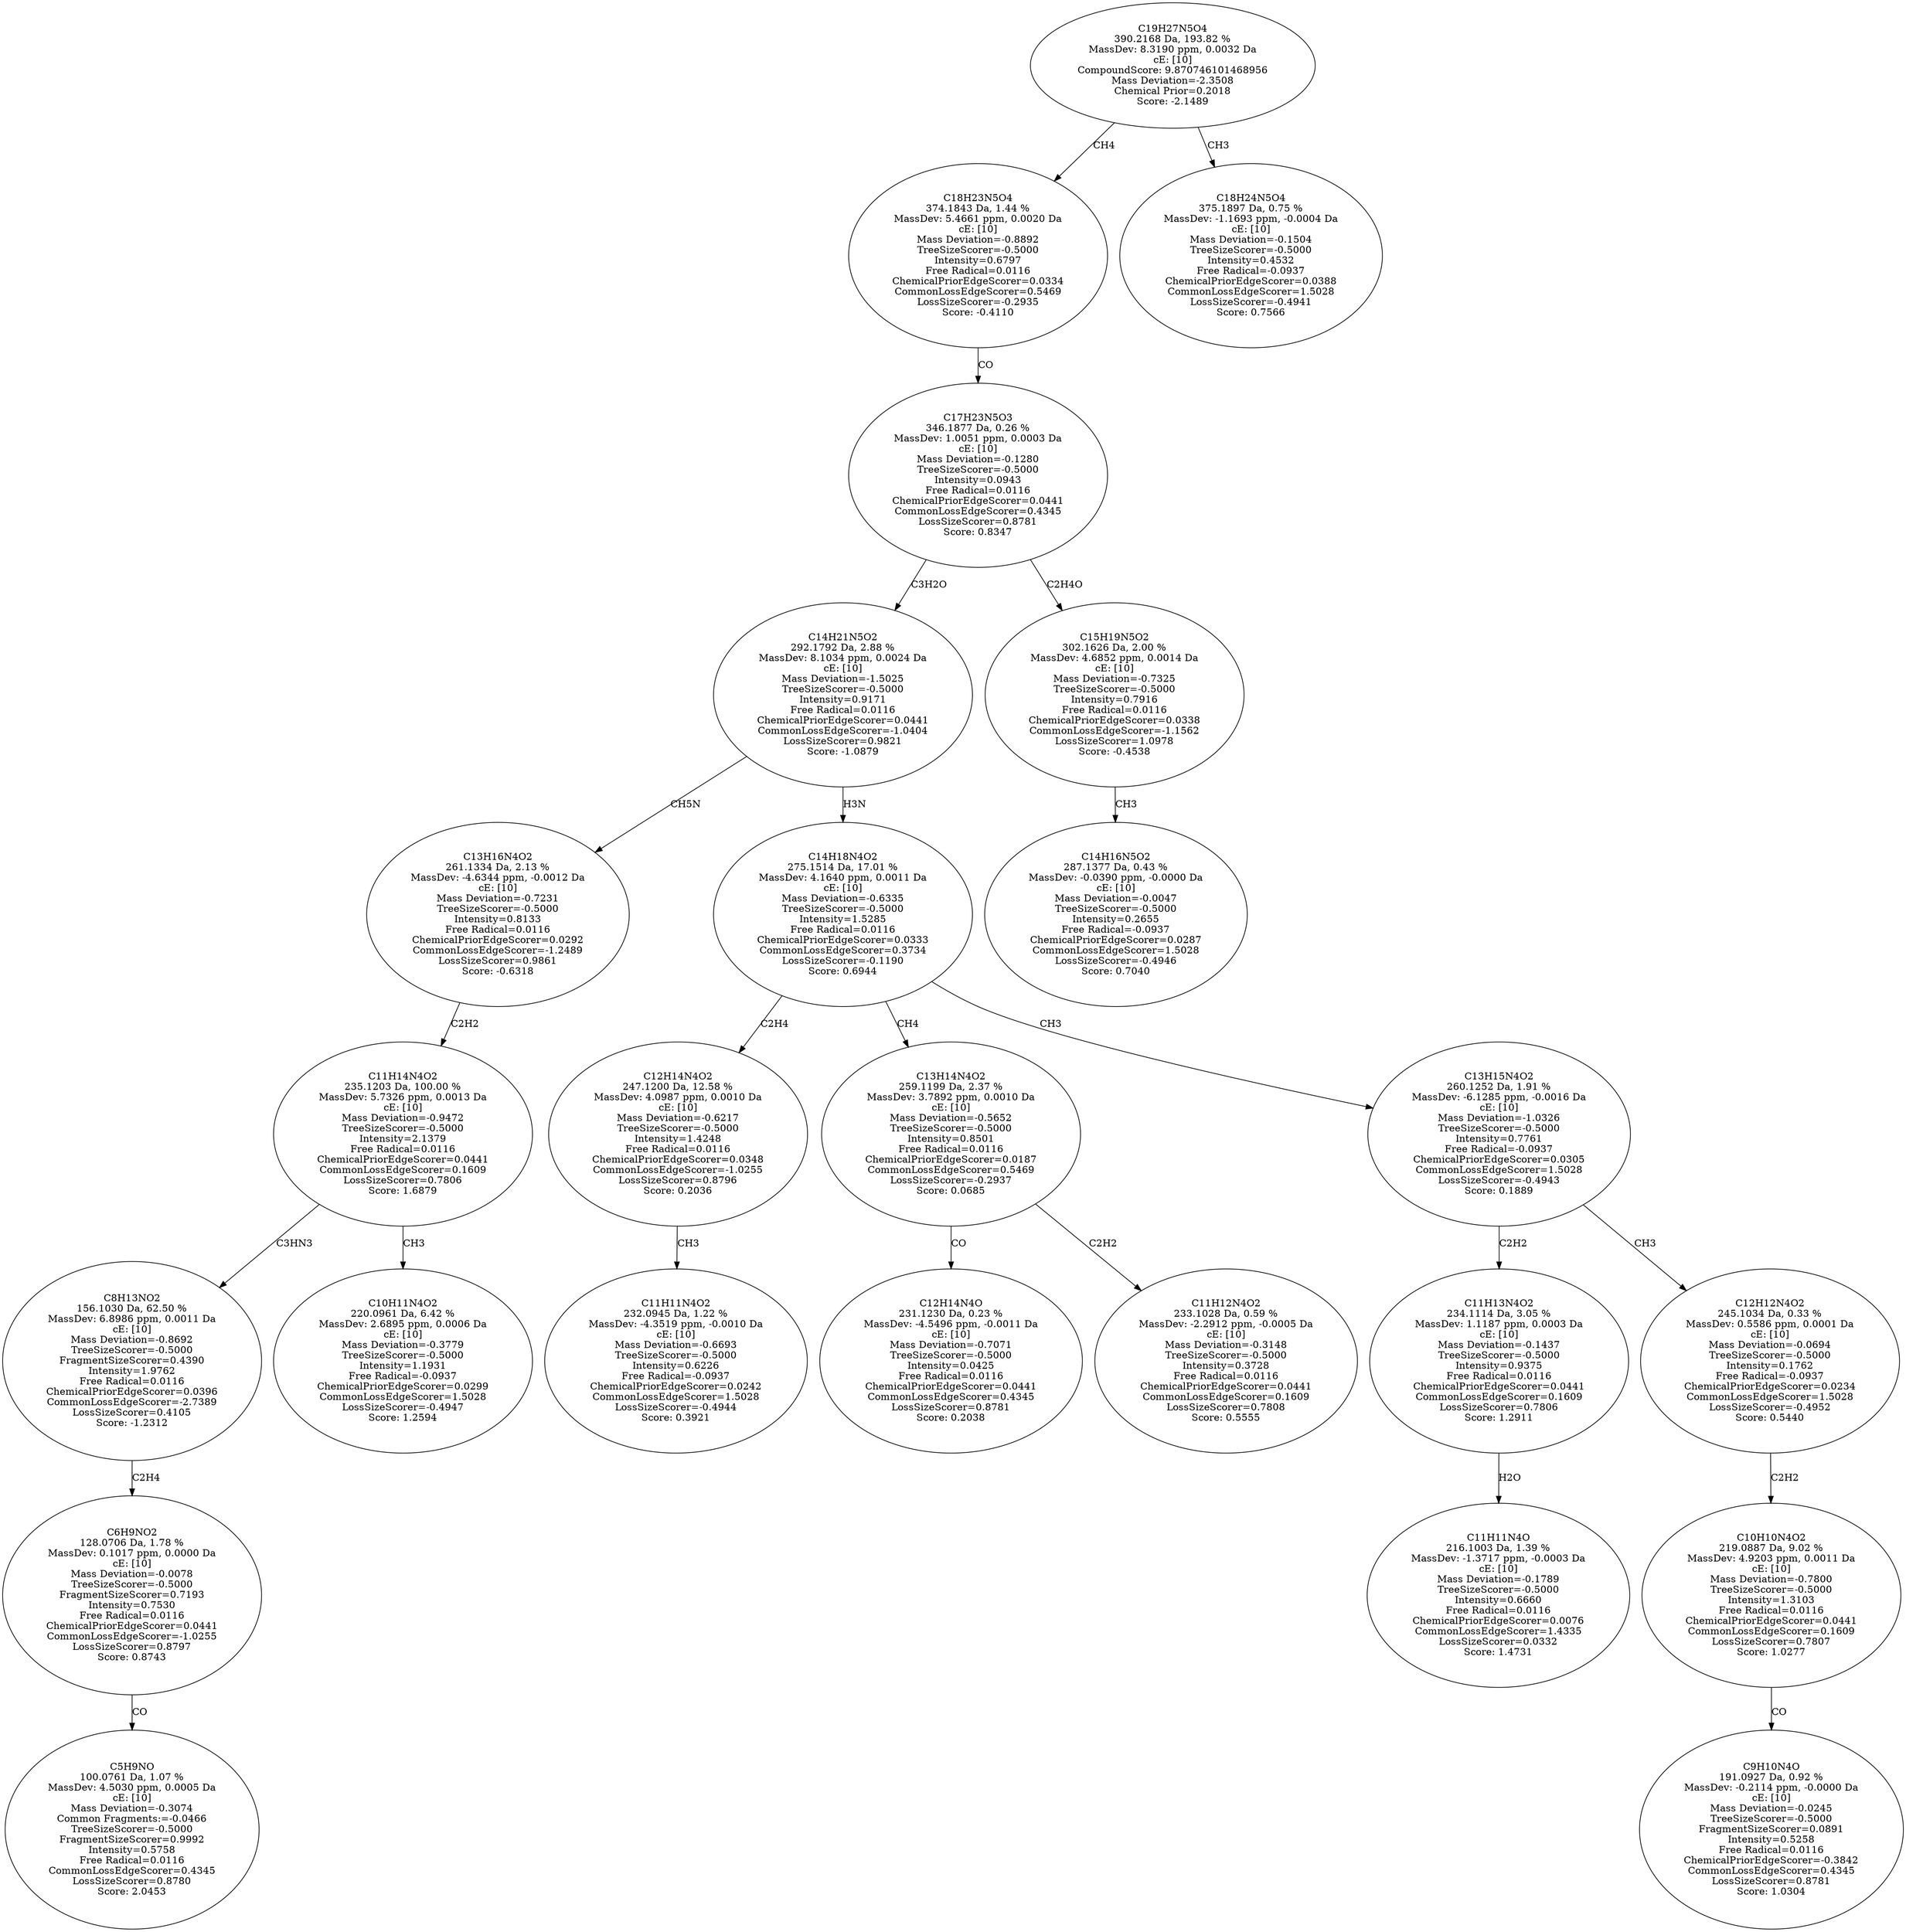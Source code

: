strict digraph {
v1 [label="C5H9NO\n100.0761 Da, 1.07 %\nMassDev: 4.5030 ppm, 0.0005 Da\ncE: [10]\nMass Deviation=-0.3074\nCommon Fragments:=-0.0466\nTreeSizeScorer=-0.5000\nFragmentSizeScorer=0.9992\nIntensity=0.5758\nFree Radical=0.0116\nCommonLossEdgeScorer=0.4345\nLossSizeScorer=0.8780\nScore: 2.0453"];
v2 [label="C6H9NO2\n128.0706 Da, 1.78 %\nMassDev: 0.1017 ppm, 0.0000 Da\ncE: [10]\nMass Deviation=-0.0078\nTreeSizeScorer=-0.5000\nFragmentSizeScorer=0.7193\nIntensity=0.7530\nFree Radical=0.0116\nChemicalPriorEdgeScorer=0.0441\nCommonLossEdgeScorer=-1.0255\nLossSizeScorer=0.8797\nScore: 0.8743"];
v3 [label="C8H13NO2\n156.1030 Da, 62.50 %\nMassDev: 6.8986 ppm, 0.0011 Da\ncE: [10]\nMass Deviation=-0.8692\nTreeSizeScorer=-0.5000\nFragmentSizeScorer=0.4390\nIntensity=1.9762\nFree Radical=0.0116\nChemicalPriorEdgeScorer=0.0396\nCommonLossEdgeScorer=-2.7389\nLossSizeScorer=0.4105\nScore: -1.2312"];
v4 [label="C10H11N4O2\n220.0961 Da, 6.42 %\nMassDev: 2.6895 ppm, 0.0006 Da\ncE: [10]\nMass Deviation=-0.3779\nTreeSizeScorer=-0.5000\nIntensity=1.1931\nFree Radical=-0.0937\nChemicalPriorEdgeScorer=0.0299\nCommonLossEdgeScorer=1.5028\nLossSizeScorer=-0.4947\nScore: 1.2594"];
v5 [label="C11H14N4O2\n235.1203 Da, 100.00 %\nMassDev: 5.7326 ppm, 0.0013 Da\ncE: [10]\nMass Deviation=-0.9472\nTreeSizeScorer=-0.5000\nIntensity=2.1379\nFree Radical=0.0116\nChemicalPriorEdgeScorer=0.0441\nCommonLossEdgeScorer=0.1609\nLossSizeScorer=0.7806\nScore: 1.6879"];
v6 [label="C13H16N4O2\n261.1334 Da, 2.13 %\nMassDev: -4.6344 ppm, -0.0012 Da\ncE: [10]\nMass Deviation=-0.7231\nTreeSizeScorer=-0.5000\nIntensity=0.8133\nFree Radical=0.0116\nChemicalPriorEdgeScorer=0.0292\nCommonLossEdgeScorer=-1.2489\nLossSizeScorer=0.9861\nScore: -0.6318"];
v7 [label="C11H11N4O2\n232.0945 Da, 1.22 %\nMassDev: -4.3519 ppm, -0.0010 Da\ncE: [10]\nMass Deviation=-0.6693\nTreeSizeScorer=-0.5000\nIntensity=0.6226\nFree Radical=-0.0937\nChemicalPriorEdgeScorer=0.0242\nCommonLossEdgeScorer=1.5028\nLossSizeScorer=-0.4944\nScore: 0.3921"];
v8 [label="C12H14N4O2\n247.1200 Da, 12.58 %\nMassDev: 4.0987 ppm, 0.0010 Da\ncE: [10]\nMass Deviation=-0.6217\nTreeSizeScorer=-0.5000\nIntensity=1.4248\nFree Radical=0.0116\nChemicalPriorEdgeScorer=0.0348\nCommonLossEdgeScorer=-1.0255\nLossSizeScorer=0.8796\nScore: 0.2036"];
v9 [label="C12H14N4O\n231.1230 Da, 0.23 %\nMassDev: -4.5496 ppm, -0.0011 Da\ncE: [10]\nMass Deviation=-0.7071\nTreeSizeScorer=-0.5000\nIntensity=0.0425\nFree Radical=0.0116\nChemicalPriorEdgeScorer=0.0441\nCommonLossEdgeScorer=0.4345\nLossSizeScorer=0.8781\nScore: 0.2038"];
v10 [label="C11H12N4O2\n233.1028 Da, 0.59 %\nMassDev: -2.2912 ppm, -0.0005 Da\ncE: [10]\nMass Deviation=-0.3148\nTreeSizeScorer=-0.5000\nIntensity=0.3728\nFree Radical=0.0116\nChemicalPriorEdgeScorer=0.0441\nCommonLossEdgeScorer=0.1609\nLossSizeScorer=0.7808\nScore: 0.5555"];
v11 [label="C13H14N4O2\n259.1199 Da, 2.37 %\nMassDev: 3.7892 ppm, 0.0010 Da\ncE: [10]\nMass Deviation=-0.5652\nTreeSizeScorer=-0.5000\nIntensity=0.8501\nFree Radical=0.0116\nChemicalPriorEdgeScorer=0.0187\nCommonLossEdgeScorer=0.5469\nLossSizeScorer=-0.2937\nScore: 0.0685"];
v12 [label="C11H11N4O\n216.1003 Da, 1.39 %\nMassDev: -1.3717 ppm, -0.0003 Da\ncE: [10]\nMass Deviation=-0.1789\nTreeSizeScorer=-0.5000\nIntensity=0.6660\nFree Radical=0.0116\nChemicalPriorEdgeScorer=0.0076\nCommonLossEdgeScorer=1.4335\nLossSizeScorer=0.0332\nScore: 1.4731"];
v13 [label="C11H13N4O2\n234.1114 Da, 3.05 %\nMassDev: 1.1187 ppm, 0.0003 Da\ncE: [10]\nMass Deviation=-0.1437\nTreeSizeScorer=-0.5000\nIntensity=0.9375\nFree Radical=0.0116\nChemicalPriorEdgeScorer=0.0441\nCommonLossEdgeScorer=0.1609\nLossSizeScorer=0.7806\nScore: 1.2911"];
v14 [label="C9H10N4O\n191.0927 Da, 0.92 %\nMassDev: -0.2114 ppm, -0.0000 Da\ncE: [10]\nMass Deviation=-0.0245\nTreeSizeScorer=-0.5000\nFragmentSizeScorer=0.0891\nIntensity=0.5258\nFree Radical=0.0116\nChemicalPriorEdgeScorer=-0.3842\nCommonLossEdgeScorer=0.4345\nLossSizeScorer=0.8781\nScore: 1.0304"];
v15 [label="C10H10N4O2\n219.0887 Da, 9.02 %\nMassDev: 4.9203 ppm, 0.0011 Da\ncE: [10]\nMass Deviation=-0.7800\nTreeSizeScorer=-0.5000\nIntensity=1.3103\nFree Radical=0.0116\nChemicalPriorEdgeScorer=0.0441\nCommonLossEdgeScorer=0.1609\nLossSizeScorer=0.7807\nScore: 1.0277"];
v16 [label="C12H12N4O2\n245.1034 Da, 0.33 %\nMassDev: 0.5586 ppm, 0.0001 Da\ncE: [10]\nMass Deviation=-0.0694\nTreeSizeScorer=-0.5000\nIntensity=0.1762\nFree Radical=-0.0937\nChemicalPriorEdgeScorer=0.0234\nCommonLossEdgeScorer=1.5028\nLossSizeScorer=-0.4952\nScore: 0.5440"];
v17 [label="C13H15N4O2\n260.1252 Da, 1.91 %\nMassDev: -6.1285 ppm, -0.0016 Da\ncE: [10]\nMass Deviation=-1.0326\nTreeSizeScorer=-0.5000\nIntensity=0.7761\nFree Radical=-0.0937\nChemicalPriorEdgeScorer=0.0305\nCommonLossEdgeScorer=1.5028\nLossSizeScorer=-0.4943\nScore: 0.1889"];
v18 [label="C14H18N4O2\n275.1514 Da, 17.01 %\nMassDev: 4.1640 ppm, 0.0011 Da\ncE: [10]\nMass Deviation=-0.6335\nTreeSizeScorer=-0.5000\nIntensity=1.5285\nFree Radical=0.0116\nChemicalPriorEdgeScorer=0.0333\nCommonLossEdgeScorer=0.3734\nLossSizeScorer=-0.1190\nScore: 0.6944"];
v19 [label="C14H21N5O2\n292.1792 Da, 2.88 %\nMassDev: 8.1034 ppm, 0.0024 Da\ncE: [10]\nMass Deviation=-1.5025\nTreeSizeScorer=-0.5000\nIntensity=0.9171\nFree Radical=0.0116\nChemicalPriorEdgeScorer=0.0441\nCommonLossEdgeScorer=-1.0404\nLossSizeScorer=0.9821\nScore: -1.0879"];
v20 [label="C14H16N5O2\n287.1377 Da, 0.43 %\nMassDev: -0.0390 ppm, -0.0000 Da\ncE: [10]\nMass Deviation=-0.0047\nTreeSizeScorer=-0.5000\nIntensity=0.2655\nFree Radical=-0.0937\nChemicalPriorEdgeScorer=0.0287\nCommonLossEdgeScorer=1.5028\nLossSizeScorer=-0.4946\nScore: 0.7040"];
v21 [label="C15H19N5O2\n302.1626 Da, 2.00 %\nMassDev: 4.6852 ppm, 0.0014 Da\ncE: [10]\nMass Deviation=-0.7325\nTreeSizeScorer=-0.5000\nIntensity=0.7916\nFree Radical=0.0116\nChemicalPriorEdgeScorer=0.0338\nCommonLossEdgeScorer=-1.1562\nLossSizeScorer=1.0978\nScore: -0.4538"];
v22 [label="C17H23N5O3\n346.1877 Da, 0.26 %\nMassDev: 1.0051 ppm, 0.0003 Da\ncE: [10]\nMass Deviation=-0.1280\nTreeSizeScorer=-0.5000\nIntensity=0.0943\nFree Radical=0.0116\nChemicalPriorEdgeScorer=0.0441\nCommonLossEdgeScorer=0.4345\nLossSizeScorer=0.8781\nScore: 0.8347"];
v23 [label="C18H23N5O4\n374.1843 Da, 1.44 %\nMassDev: 5.4661 ppm, 0.0020 Da\ncE: [10]\nMass Deviation=-0.8892\nTreeSizeScorer=-0.5000\nIntensity=0.6797\nFree Radical=0.0116\nChemicalPriorEdgeScorer=0.0334\nCommonLossEdgeScorer=0.5469\nLossSizeScorer=-0.2935\nScore: -0.4110"];
v24 [label="C18H24N5O4\n375.1897 Da, 0.75 %\nMassDev: -1.1693 ppm, -0.0004 Da\ncE: [10]\nMass Deviation=-0.1504\nTreeSizeScorer=-0.5000\nIntensity=0.4532\nFree Radical=-0.0937\nChemicalPriorEdgeScorer=0.0388\nCommonLossEdgeScorer=1.5028\nLossSizeScorer=-0.4941\nScore: 0.7566"];
v25 [label="C19H27N5O4\n390.2168 Da, 193.82 %\nMassDev: 8.3190 ppm, 0.0032 Da\ncE: [10]\nCompoundScore: 9.870746101468956\nMass Deviation=-2.3508\nChemical Prior=0.2018\nScore: -2.1489"];
v2 -> v1 [label="CO"];
v3 -> v2 [label="C2H4"];
v5 -> v3 [label="C3HN3"];
v5 -> v4 [label="CH3"];
v6 -> v5 [label="C2H2"];
v19 -> v6 [label="CH5N"];
v8 -> v7 [label="CH3"];
v18 -> v8 [label="C2H4"];
v11 -> v9 [label="CO"];
v11 -> v10 [label="C2H2"];
v18 -> v11 [label="CH4"];
v13 -> v12 [label="H2O"];
v17 -> v13 [label="C2H2"];
v15 -> v14 [label="CO"];
v16 -> v15 [label="C2H2"];
v17 -> v16 [label="CH3"];
v18 -> v17 [label="CH3"];
v19 -> v18 [label="H3N"];
v22 -> v19 [label="C3H2O"];
v21 -> v20 [label="CH3"];
v22 -> v21 [label="C2H4O"];
v23 -> v22 [label="CO"];
v25 -> v23 [label="CH4"];
v25 -> v24 [label="CH3"];
}
